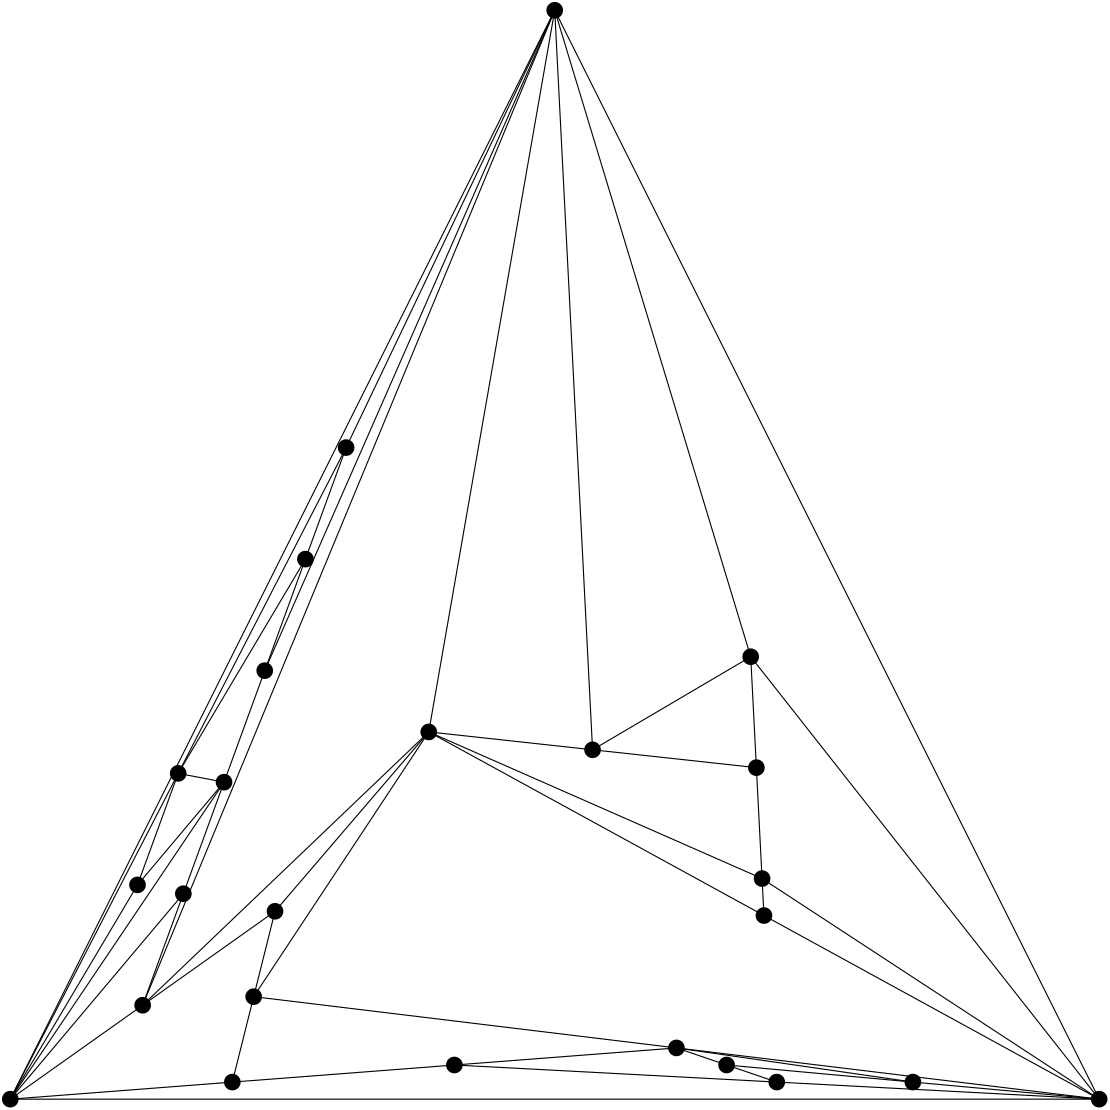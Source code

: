 <?xml version="1.0"?>
			<!DOCTYPE ipe SYSTEM "ipe.dtd">
			<ipe version="70005" creator="Ipe 7.1.4">
			<info created="D:20150825115823" modified="D:20150825115852"/>
					<ipestyle name="basic">
		<symbol name="arrow/arc(spx)">
		<path stroke="sym-stroke" fill="sym-stroke" pen="sym-pen">
		0 0 m
		-1 0.333 l
		-1 -0.333 l
		h
		</path>
		</symbol>
		<symbol name="arrow/farc(spx)">
		<path stroke="sym-stroke" fill="white" pen="sym-pen">
		0 0 m
		-1 0.333 l
		-1 -0.333 l
		h
		</path>
		</symbol>
		<symbol name="mark/circle(sx)" transformations="translations">
		<path fill="sym-stroke">
		0.6 0 0 0.6 0 0 e
		0.4 0 0 0.4 0 0 e
		</path>
		</symbol>
		<symbol name="mark/disk(sx)" transformations="translations">
		<path fill="sym-stroke">
		0.6 0 0 0.6 0 0 e
		</path>
		</symbol>
		<symbol name="mark/fdisk(sfx)" transformations="translations">
		<group>
		<path fill="sym-fill">
		0.5 0 0 0.5 0 0 e
		</path>
		<path fill="sym-stroke" fillrule="eofill">
		0.6 0 0 0.6 0 0 e
		0.4 0 0 0.4 0 0 e
		</path>
		</group>
		</symbol>
		<symbol name="mark/box(sx)" transformations="translations">
		<path fill="sym-stroke" fillrule="eofill">
		-0.6 -0.6 m
		0.6 -0.6 l
		0.6 0.6 l
		-0.6 0.6 l
		h
		-0.4 -0.4 m
		0.4 -0.4 l
		0.4 0.4 l
		-0.4 0.4 l
		h
		</path>
		</symbol>
		<symbol name="mark/square(sx)" transformations="translations">
		<path fill="sym-stroke">
		-0.6 -0.6 m
		0.6 -0.6 l
		0.6 0.6 l
		-0.6 0.6 l
		h
		</path>
		</symbol>
		<symbol name="mark/fsquare(sfx)" transformations="translations">
		<group>
		<path fill="sym-fill">
		-0.5 -0.5 m
		0.5 -0.5 l
		0.5 0.5 l
		-0.5 0.5 l
		h
		</path>
		<path fill="sym-stroke" fillrule="eofill">
		-0.6 -0.6 m
		0.6 -0.6 l
		0.6 0.6 l
		-0.6 0.6 l
		h
		-0.4 -0.4 m
		0.4 -0.4 l
		0.4 0.4 l
		-0.4 0.4 l
		h
		</path>
		</group>
		</symbol>
		<symbol name="mark/cross(sx)" transformations="translations">
		<group>
		<path fill="sym-stroke">
		-0.43 -0.57 m
		0.57 0.43 l
		0.43 0.57 l
		-0.57 -0.43 l
		h
		</path>
		<path fill="sym-stroke">
		-0.43 0.57 m
		0.57 -0.43 l
		0.43 -0.57 l
		-0.57 0.43 l
		h
		</path>
		</group>
		</symbol>
		<symbol name="arrow/fnormal(spx)">
		<path stroke="sym-stroke" fill="white" pen="sym-pen">
		0 0 m
		-1 0.333 l
		-1 -0.333 l
		h
		</path>
		</symbol>
		<symbol name="arrow/pointed(spx)">
		<path stroke="sym-stroke" fill="sym-stroke" pen="sym-pen">
		0 0 m
		-1 0.333 l
		-0.8 0 l
		-1 -0.333 l
		h
		</path>
		</symbol>
		<symbol name="arrow/fpointed(spx)">
		<path stroke="sym-stroke" fill="white" pen="sym-pen">
		0 0 m
		-1 0.333 l
		-0.8 0 l
		-1 -0.333 l
		h
		</path>
		</symbol>
		<symbol name="arrow/linear(spx)">
		<path stroke="sym-stroke" pen="sym-pen">
		-1 0.333 m
		0 0 l
		-1 -0.333 l
		</path>
		</symbol>
		<symbol name="arrow/fdouble(spx)">
		<path stroke="sym-stroke" fill="white" pen="sym-pen">
		0 0 m
		-1 0.333 l
		-1 -0.333 l
		h
		-1 0 m
		-2 0.333 l
		-2 -0.333 l
		h
		</path>
		</symbol>
		<symbol name="arrow/double(spx)">
		<path stroke="sym-stroke" fill="sym-stroke" pen="sym-pen">
		0 0 m
		-1 0.333 l
		-1 -0.333 l
		h
		-1 0 m
		-2 0.333 l
		-2 -0.333 l
		h
		</path>
		</symbol>
		<pen name="heavier" value="0.8"/>
		<pen name="fat" value="1.2"/>
		<pen name="ultrafat" value="2"/>
		<symbolsize name="large" value="5"/>
		<symbolsize name="small" value="2"/>
		<symbolsize name="tiny" value="1.1"/>
		<arrowsize name="large" value="10"/>
		<arrowsize name="small" value="5"/>
		<arrowsize name="tiny" value="3"/>
		<color name="red" value="1 0 0"/>
		<color name="green" value="0 1 0"/>
		<color name="blue" value="0 0 1"/>
		<color name="yellow" value="1 1 0"/>
		<color name="orange" value="1 0.647 0"/>
		<color name="gold" value="1 0.843 0"/>
		<color name="purple" value="0.627 0.125 0.941"/>
		<color name="gray" value="0.745"/>
		<color name="brown" value="0.647 0.165 0.165"/>
		<color name="navy" value="0 0 0.502"/>
		<color name="pink" value="1 0.753 0.796"/>
		<color name="seagreen" value="0.18 0.545 0.341"/>
		<color name="turquoise" value="0.251 0.878 0.816"/>
		<color name="violet" value="0.933 0.51 0.933"/>
		<color name="darkblue" value="0 0 0.545"/>
		<color name="darkcyan" value="0 0.545 0.545"/>
		<color name="darkgray" value="0.663"/>
		<color name="darkgreen" value="0 0.392 0"/>
		<color name="darkmagenta" value="0.545 0 0.545"/>
		<color name="darkorange" value="1 0.549 0"/>
		<color name="darkred" value="0.545 0 0"/>
		<color name="lightblue" value="0.678 0.847 0.902"/>
		<color name="lightcyan" value="0.878 1 1"/>
		<color name="lightgray" value="0.827"/>
		<color name="lightgreen" value="0.565 0.933 0.565"/>
		<color name="lightyellow" value="1 1 0.878"/>
		<dashstyle name="dashed" value="[4] 0"/>
		<dashstyle name="dotted" value="[1 3] 0"/>
		<dashstyle name="dash dotted" value="[4 2 1 2] 0"/>
		<dashstyle name="dash dot dotted" value="[4 2 1 2 1 2] 0"/>
		<textsize name="large" value="\large"/>
		<textsize name="Large" value="\Large"/>
		<textsize name="LARGE" value="\LARGE"/>
		<textsize name="huge" value="\huge"/>
		<textsize name="Huge" value="\Huge"/>
		<textsize name="small" value="\small"/>
		<textsize name="footnote" value="\footnotesize"/>
		<textsize name="tiny" value="\tiny"/>
		<textstyle name="center" begin="\begin{center}" end="\end{center}"/>
		<textstyle name="itemize" begin="\begin{itemize}" end="\end{itemize}"/>
		<textstyle name="item" begin="\begin{itemize}\item{}" end="\end{itemize}"/>
		<gridsize name="4 pts" value="4"/>
		<gridsize name="8 pts (~3 mm)" value="8"/>
		<gridsize name="16 pts (~6 mm)" value="16"/>
		<gridsize name="32 pts (~12 mm)" value="32"/>
		<gridsize name="10 pts (~3.5 mm)" value="10"/>
		<gridsize name="20 pts (~7 mm)" value="20"/>
		<gridsize name="14 pts (~5 mm)" value="14"/>
		<gridsize name="28 pts (~10 mm)" value="28"/>
		<gridsize name="56 pts (~20 mm)" value="56"/>
		<anglesize name="90 deg" value="90"/>
		<anglesize name="60 deg" value="60"/>
		<anglesize name="45 deg" value="45"/>
		<anglesize name="30 deg" value="30"/>
		<anglesize name="22.5 deg" value="22.5"/>
		<tiling name="falling" angle="-60" step="4" width="1"/>
		<tiling name="rising" angle="30" step="4" width="1"/>
		</ipestyle>
<page>
			<layer name="alpha"/>
			<layer name="beta"/>
			<view layers="alpha beta" active="alpha"/>
<path layer="beta" stroke="black">
100.000000000000 100.000000000000 m
492.000000000000 100.000000953688 l
</path>
<path layer="beta" stroke="black">
100.000000000000 100.000000000000 m
147.654902472217 133.819606904663 l
</path>
<path layer="beta" stroke="black">
100.000000000000 100.000000000000 m
296.000000246094 492.000000000000 l
</path>
<path layer="beta" stroke="black">
100.000000000000 100.000000000000 m
162.304037360771 173.969088047840 l
</path>
<path layer="beta" stroke="black">
100.000000000000 100.000000000000 m
160.450288472432 217.283506384264 l
</path>
<path layer="beta" stroke="black">
100.000000000000 100.000000000000 m
176.953172249326 214.118569191016 l
</path>
<path layer="beta" stroke="black">
100.000000000000 100.000000000000 m
179.937255002128 106.149019793892 l
</path>
<path layer="beta" stroke="black">
100.000000000000 100.000000000000 m
145.801153583878 177.134025241088 l
</path>
<path layer="beta" stroke="black">
492.000000000000 100.000000953688 m
296.000000246094 492.000000000000 l
</path>
<path layer="beta" stroke="black">
492.000000000000 100.000000953688 m
370.644207930642 179.413190096093 l
</path>
<path layer="beta" stroke="black">
492.000000000000 100.000000953688 m
375.937254987190 106.149020196744 l
</path>
<path layer="beta" stroke="black">
492.000000000000 100.000000953688 m
371.325491425757 166.101960079863 l
</path>
<path layer="beta" stroke="black">
492.000000000000 100.000000953688 m
366.556506959949 259.280570193470 l
</path>
<path layer="beta" stroke="black">
492.000000000000 100.000000953688 m
339.811764946630 118.447059085707 l
</path>
<path layer="beta" stroke="black">
492.000000000000 100.000000953688 m
424.937254983455 106.149020297457 l
</path>
<path layer="beta" stroke="black">
187.623529893261 136.894117217726 m
250.650982851514 232.203919206039 l
</path>
<path layer="beta" stroke="black">
187.623529893261 136.894117217726 m
195.309805072331 167.639214442810 l
</path>
<path layer="beta" stroke="black">
187.623529893261 136.894117217726 m
339.811764946630 118.447059085707 l
</path>
<path layer="beta" stroke="black">
187.623529893261 136.894117217726 m
179.937255002128 106.149019793892 l
</path>
<path layer="beta" stroke="black">
147.654902472217 133.819606904663 m
296.000000246094 492.000000000000 l
</path>
<path layer="beta" stroke="black">
147.654902472217 133.819606904663 m
250.650982851514 232.203919206039 l
</path>
<path layer="beta" stroke="black">
147.654902472217 133.819606904663 m
162.304037360771 173.969088047840 l
</path>
<path layer="beta" stroke="black">
147.654902472217 133.819606904663 m
195.309805072331 167.639214442810 l
</path>
<path layer="beta" stroke="black">
296.000000246094 492.000000000000 m
250.650982851514 232.203919206039 l
</path>
<path layer="beta" stroke="black">
296.000000246094 492.000000000000 m
191.602307137879 254.268050334192 l
</path>
<path layer="beta" stroke="black">
296.000000246094 492.000000000000 m
366.556506959949 259.280570193470 l
</path>
<path layer="beta" stroke="black">
296.000000246094 492.000000000000 m
220.900576914987 334.567012620545 l
</path>
<path layer="beta" stroke="black">
296.000000246094 492.000000000000 m
309.625670148405 225.775399675410 l
</path>
<path layer="beta" stroke="black">
250.650982851514 232.203919206039 m
370.644207930642 179.413190096093 l
</path>
<path layer="beta" stroke="black">
250.650982851514 232.203919206039 m
371.325491425757 166.101960079863 l
</path>
<path layer="beta" stroke="black">
250.650982851514 232.203919206039 m
195.309805072331 167.639214442810 l
</path>
<path layer="beta" stroke="black">
250.650982851514 232.203919206039 m
309.625670148405 225.775399675410 l
</path>
<path layer="beta" stroke="black">
370.644207930642 179.413190096093 m
371.325491425757 166.101960079863 l
</path>
<path layer="beta" stroke="black">
370.644207930642 179.413190096093 m
368.600357445295 219.346880144781 l
</path>
<path layer="beta" stroke="black">
191.602307137879 254.268050334192 m
176.953172249326 214.118569191016 l
</path>
<path layer="beta" stroke="black">
191.602307137879 254.268050334192 m
206.251442026433 294.417531477369 l
</path>
<path layer="beta" stroke="black">
162.304037360771 173.969088047840 m
176.953172249326 214.118569191016 l
</path>
<path layer="beta" stroke="black">
160.450288472432 217.283506384264 m
220.900576914987 334.567012620545 l
</path>
<path layer="beta" stroke="black">
160.450288472432 217.283506384264 m
176.953172249326 214.118569191016 l
</path>
<path layer="beta" stroke="black">
160.450288472432 217.283506384264 m
206.251442026433 294.417531477369 l
</path>
<path layer="beta" stroke="black">
160.450288472432 217.283506384264 m
145.801153583878 177.134025241088 l
</path>
<path layer="beta" stroke="black">
375.937254987190 106.149020196744 m
259.874509974380 112.298039439801 l
</path>
<path layer="beta" stroke="black">
375.937254987190 106.149020196744 m
357.874509966910 112.298039641226 l
</path>
<path layer="beta" stroke="black">
366.556506959949 259.280570193470 m
309.625670148405 225.775399675410 l
</path>
<path layer="beta" stroke="black">
366.556506959949 259.280570193470 m
368.600357445295 219.346880144781 l
</path>
<path layer="beta" stroke="black">
220.900576914987 334.567012620545 m
206.251442026433 294.417531477369 l
</path>
<path layer="beta" stroke="black">
309.625670148405 225.775399675410 m
368.600357445295 219.346880144781 l
</path>
<path layer="beta" stroke="black">
259.874509974380 112.298039439801 m
339.811764946630 118.447059085707 l
</path>
<path layer="beta" stroke="black">
259.874509974380 112.298039439801 m
179.937255002128 106.149019793892 l
</path>
<path layer="beta" stroke="black">
176.953172249326 214.118569191016 m
145.801153583878 177.134025241088 l
</path>
<path layer="beta" stroke="black">
339.811764946630 118.447059085707 m
424.937254983455 106.149020297457 l
</path>
<path layer="beta" stroke="black">
339.811764946630 118.447059085707 m
357.874509966910 112.298039641226 l
</path>
<path layer="beta" stroke="black">
424.937254983455 106.149020297457 m
357.874509966910 112.298039641226 l
</path>
<use layer="alpha" name="mark/disk(sx)" pos="100.000000000000 100.000000000000" size="large" stroke="black"/>
<use layer="alpha" name="mark/disk(sx)" pos="492.000000000000 100.000000953688" size="large" stroke="black"/>
<use layer="alpha" name="mark/disk(sx)" pos="187.623529893261 136.894117217726" size="large" stroke="black"/>
<use layer="alpha" name="mark/disk(sx)" pos="147.654902472217 133.819606904663" size="large" stroke="black"/>
<use layer="alpha" name="mark/disk(sx)" pos="296.000000246094 492.000000000000" size="large" stroke="black"/>
<use layer="alpha" name="mark/disk(sx)" pos="250.650982851514 232.203919206039" size="large" stroke="black"/>
<use layer="alpha" name="mark/disk(sx)" pos="370.644207930642 179.413190096093" size="large" stroke="black"/>
<use layer="alpha" name="mark/disk(sx)" pos="191.602307137879 254.268050334192" size="large" stroke="black"/>
<use layer="alpha" name="mark/disk(sx)" pos="162.304037360771 173.969088047840" size="large" stroke="black"/>
<use layer="alpha" name="mark/disk(sx)" pos="160.450288472432 217.283506384264" size="large" stroke="black"/>
<use layer="alpha" name="mark/disk(sx)" pos="375.937254987190 106.149020196744" size="large" stroke="black"/>
<use layer="alpha" name="mark/disk(sx)" pos="371.325491425757 166.101960079863" size="large" stroke="black"/>
<use layer="alpha" name="mark/disk(sx)" pos="366.556506959949 259.280570193470" size="large" stroke="black"/>
<use layer="alpha" name="mark/disk(sx)" pos="220.900576914987 334.567012620545" size="large" stroke="black"/>
<use layer="alpha" name="mark/disk(sx)" pos="195.309805072331 167.639214442810" size="large" stroke="black"/>
<use layer="alpha" name="mark/disk(sx)" pos="309.625670148405 225.775399675410" size="large" stroke="black"/>
<use layer="alpha" name="mark/disk(sx)" pos="259.874509974380 112.298039439801" size="large" stroke="black"/>
<use layer="alpha" name="mark/disk(sx)" pos="176.953172249326 214.118569191016" size="large" stroke="black"/>
<use layer="alpha" name="mark/disk(sx)" pos="339.811764946630 118.447059085707" size="large" stroke="black"/>
<use layer="alpha" name="mark/disk(sx)" pos="368.600357445295 219.346880144781" size="large" stroke="black"/>
<use layer="alpha" name="mark/disk(sx)" pos="206.251442026433 294.417531477369" size="large" stroke="black"/>
<use layer="alpha" name="mark/disk(sx)" pos="179.937255002128 106.149019793892" size="large" stroke="black"/>
<use layer="alpha" name="mark/disk(sx)" pos="424.937254983455 106.149020297457" size="large" stroke="black"/>
<use layer="alpha" name="mark/disk(sx)" pos="357.874509966910 112.298039641226" size="large" stroke="black"/>
<use layer="alpha" name="mark/disk(sx)" pos="145.801153583878 177.134025241088" size="large" stroke="black"/>
</page>
</ipe>